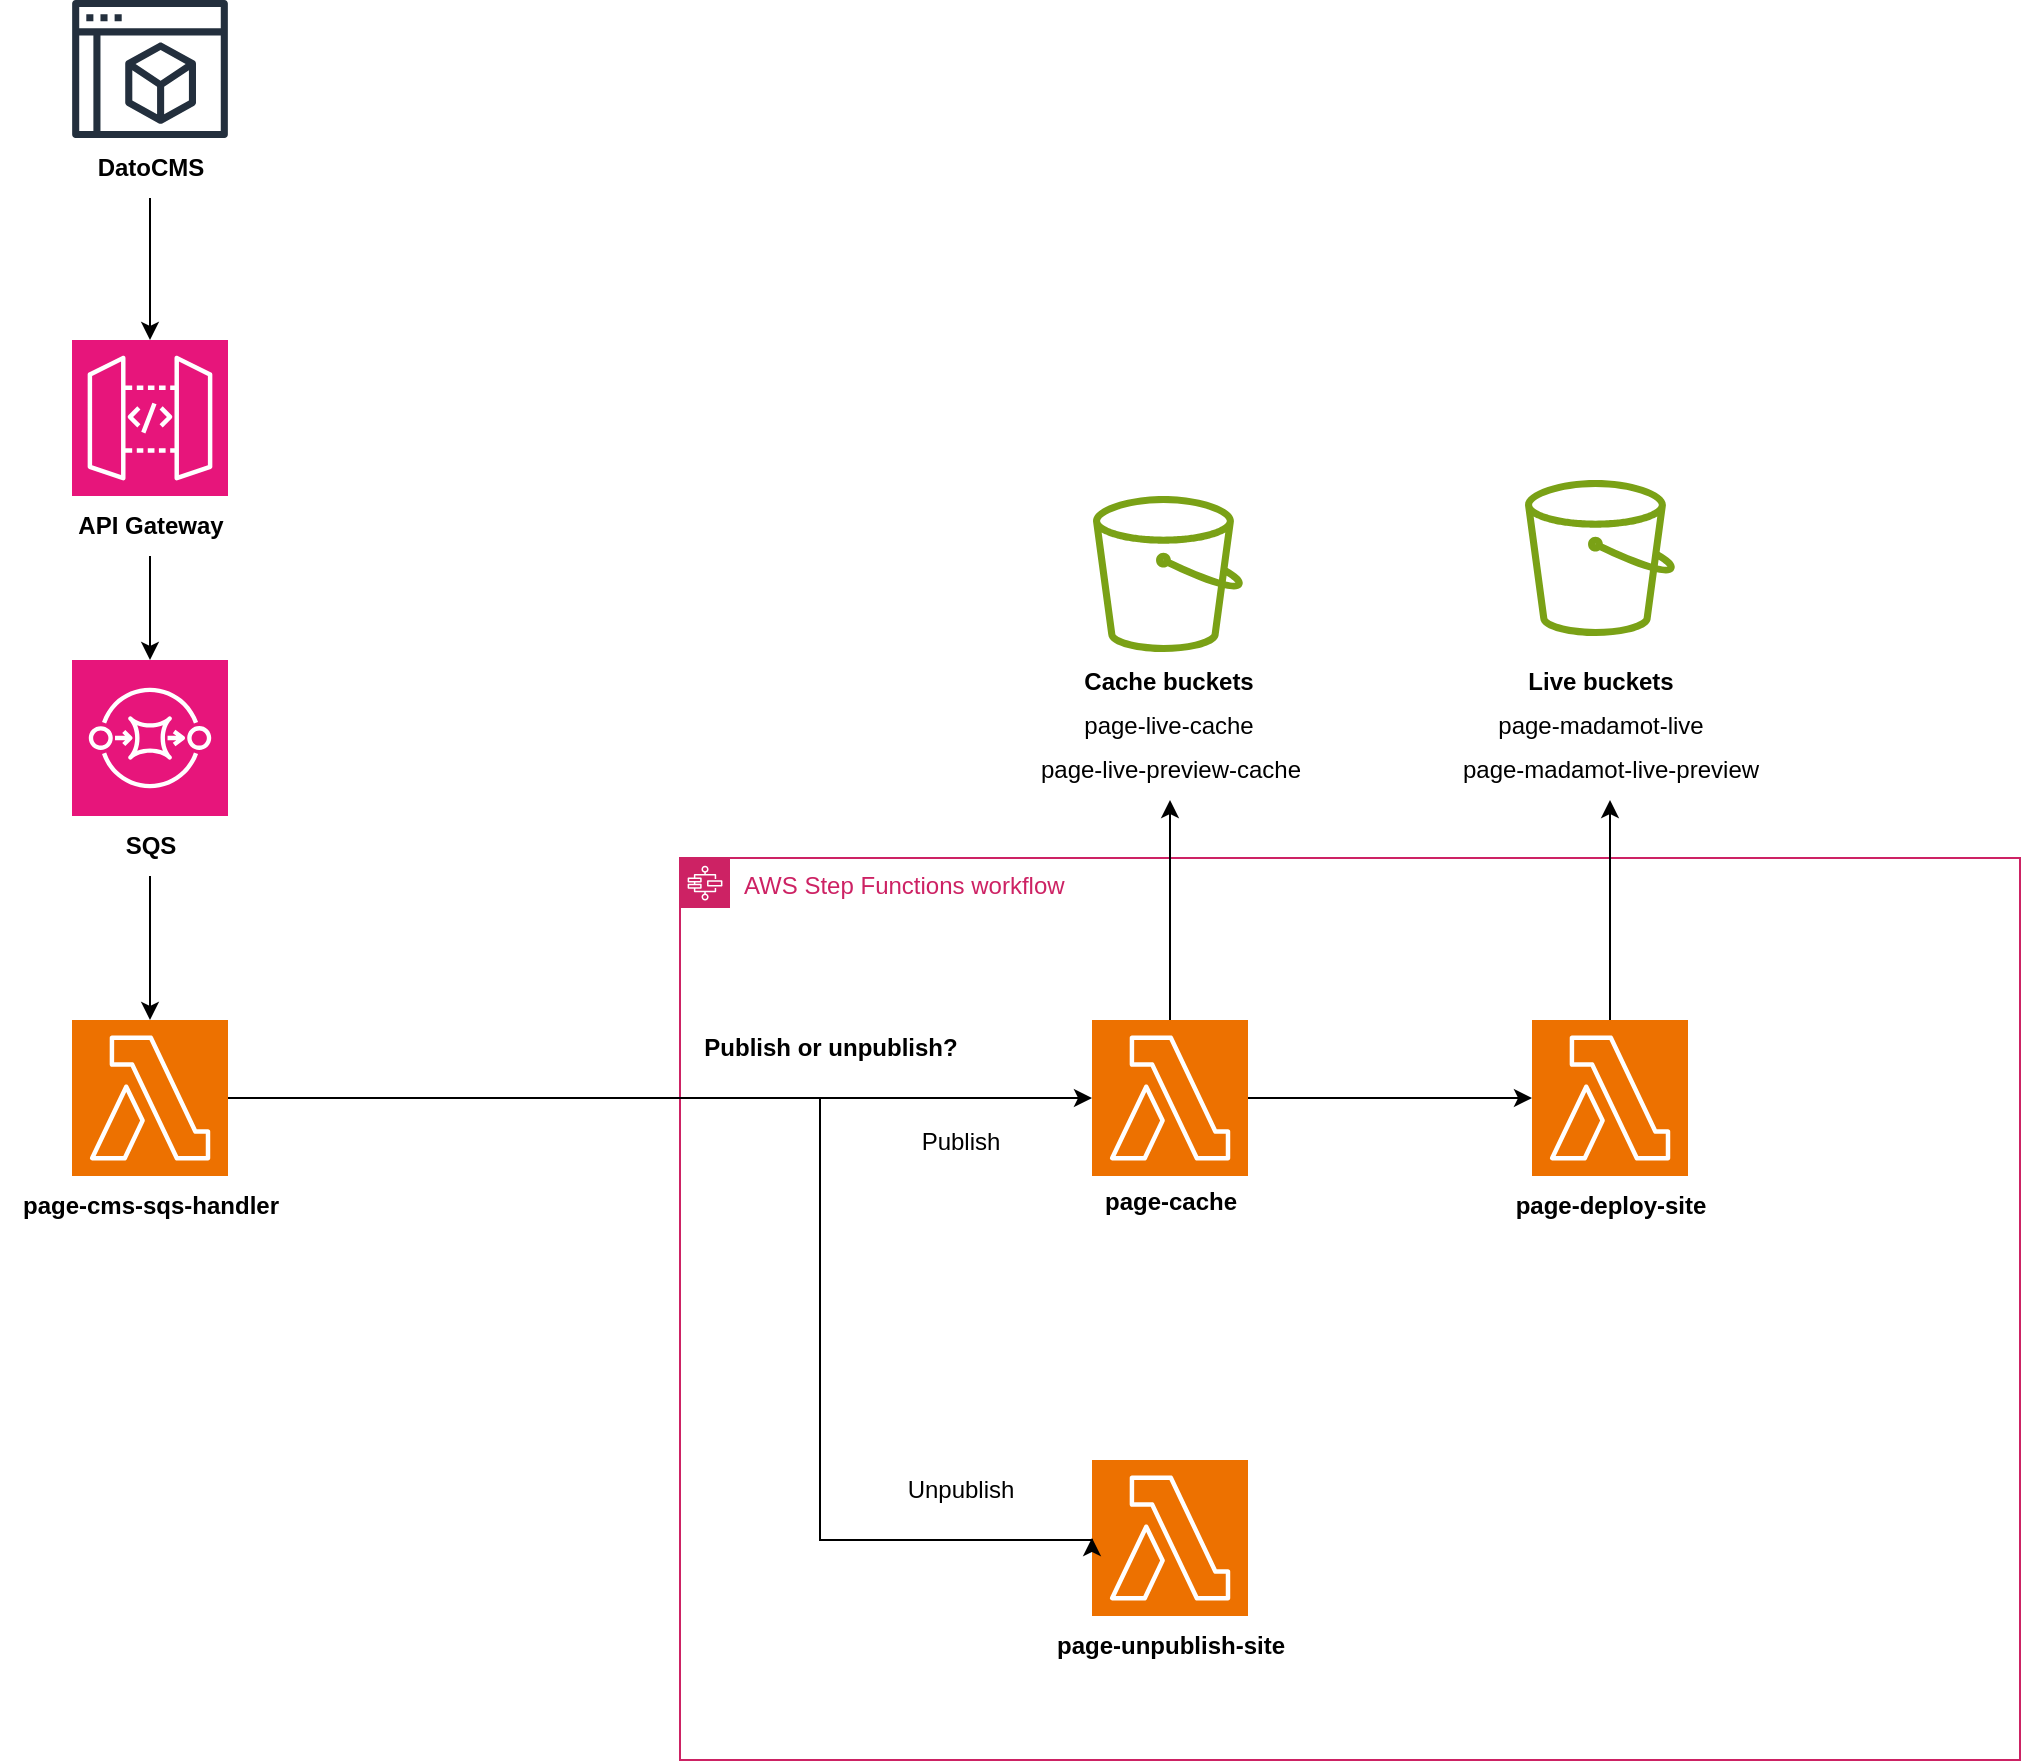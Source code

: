 <mxfile version="24.1.0" type="device">
  <diagram name="Page-1" id="FLJur78pjBhDDRVlXdHe">
    <mxGraphModel dx="1877" dy="1320" grid="1" gridSize="10" guides="1" tooltips="1" connect="1" arrows="1" fold="1" page="1" pageScale="1" pageWidth="827" pageHeight="1169" math="0" shadow="0">
      <root>
        <mxCell id="0" />
        <mxCell id="1" parent="0" />
        <mxCell id="2z3wcWQpciKeHsc1dsU9-1" value="" style="sketch=0;points=[[0,0,0],[0.25,0,0],[0.5,0,0],[0.75,0,0],[1,0,0],[0,1,0],[0.25,1,0],[0.5,1,0],[0.75,1,0],[1,1,0],[0,0.25,0],[0,0.5,0],[0,0.75,0],[1,0.25,0],[1,0.5,0],[1,0.75,0]];outlineConnect=0;fontColor=#232F3E;fillColor=#E7157B;strokeColor=#ffffff;dashed=0;verticalLabelPosition=bottom;verticalAlign=top;align=center;html=1;fontSize=12;fontStyle=0;aspect=fixed;shape=mxgraph.aws4.resourceIcon;resIcon=mxgraph.aws4.api_gateway;" parent="1" vertex="1">
          <mxGeometry x="96" y="230" width="78" height="78" as="geometry" />
        </mxCell>
        <object label="" id="2z3wcWQpciKeHsc1dsU9-2">
          <mxCell style="sketch=0;outlineConnect=0;fontColor=#232F3E;gradientColor=none;fillColor=#232F3D;strokeColor=none;dashed=0;verticalLabelPosition=bottom;verticalAlign=top;align=center;html=1;fontSize=12;fontStyle=0;aspect=fixed;pointerEvents=1;shape=mxgraph.aws4.management_console2;" parent="1" vertex="1">
            <mxGeometry x="96" y="60" width="78" height="69" as="geometry" />
          </mxCell>
        </object>
        <mxCell id="2z3wcWQpciKeHsc1dsU9-3" value="" style="sketch=0;points=[[0,0,0],[0.25,0,0],[0.5,0,0],[0.75,0,0],[1,0,0],[0,1,0],[0.25,1,0],[0.5,1,0],[0.75,1,0],[1,1,0],[0,0.25,0],[0,0.5,0],[0,0.75,0],[1,0.25,0],[1,0.5,0],[1,0.75,0]];outlineConnect=0;fontColor=#232F3E;fillColor=#E7157B;strokeColor=#ffffff;dashed=0;verticalLabelPosition=bottom;verticalAlign=top;align=center;html=1;fontSize=12;fontStyle=0;aspect=fixed;shape=mxgraph.aws4.resourceIcon;resIcon=mxgraph.aws4.sqs;" parent="1" vertex="1">
          <mxGeometry x="96" y="390" width="78" height="78" as="geometry" />
        </mxCell>
        <mxCell id="J5xbQ6pMU_4FS8yq3dWS-1" value="&lt;b&gt;DatoCMS&lt;/b&gt;" style="text;html=1;align=center;verticalAlign=middle;resizable=0;points=[];autosize=1;strokeColor=none;fillColor=none;" parent="1" vertex="1">
          <mxGeometry x="95" y="129" width="80" height="30" as="geometry" />
        </mxCell>
        <mxCell id="J5xbQ6pMU_4FS8yq3dWS-2" style="edgeStyle=orthogonalEdgeStyle;rounded=0;orthogonalLoop=1;jettySize=auto;html=1;entryX=0.5;entryY=0;entryDx=0;entryDy=0;entryPerimeter=0;" parent="1" source="J5xbQ6pMU_4FS8yq3dWS-1" target="2z3wcWQpciKeHsc1dsU9-1" edge="1">
          <mxGeometry relative="1" as="geometry" />
        </mxCell>
        <mxCell id="J5xbQ6pMU_4FS8yq3dWS-3" value="&lt;b&gt;API Gateway&lt;/b&gt;" style="text;html=1;align=center;verticalAlign=middle;resizable=0;points=[];autosize=1;strokeColor=none;fillColor=none;" parent="1" vertex="1">
          <mxGeometry x="85" y="308" width="100" height="30" as="geometry" />
        </mxCell>
        <mxCell id="J5xbQ6pMU_4FS8yq3dWS-4" style="edgeStyle=orthogonalEdgeStyle;rounded=0;orthogonalLoop=1;jettySize=auto;html=1;entryX=0.5;entryY=0;entryDx=0;entryDy=0;entryPerimeter=0;" parent="1" source="J5xbQ6pMU_4FS8yq3dWS-3" target="2z3wcWQpciKeHsc1dsU9-3" edge="1">
          <mxGeometry relative="1" as="geometry" />
        </mxCell>
        <mxCell id="J5xbQ6pMU_4FS8yq3dWS-5" value="&lt;b&gt;SQS&lt;/b&gt;" style="text;html=1;align=center;verticalAlign=middle;resizable=0;points=[];autosize=1;strokeColor=none;fillColor=none;" parent="1" vertex="1">
          <mxGeometry x="110" y="468" width="50" height="30" as="geometry" />
        </mxCell>
        <mxCell id="x_NDQDo2OjlpxiIqgKdg-21" style="edgeStyle=orthogonalEdgeStyle;rounded=0;orthogonalLoop=1;jettySize=auto;html=1;" parent="1" source="J5xbQ6pMU_4FS8yq3dWS-6" target="x_NDQDo2OjlpxiIqgKdg-7" edge="1">
          <mxGeometry relative="1" as="geometry" />
        </mxCell>
        <mxCell id="J5xbQ6pMU_4FS8yq3dWS-6" value="" style="sketch=0;points=[[0,0,0],[0.25,0,0],[0.5,0,0],[0.75,0,0],[1,0,0],[0,1,0],[0.25,1,0],[0.5,1,0],[0.75,1,0],[1,1,0],[0,0.25,0],[0,0.5,0],[0,0.75,0],[1,0.25,0],[1,0.5,0],[1,0.75,0]];outlineConnect=0;fontColor=#232F3E;fillColor=#ED7100;strokeColor=#ffffff;dashed=0;verticalLabelPosition=bottom;verticalAlign=top;align=center;html=1;fontSize=12;fontStyle=0;aspect=fixed;shape=mxgraph.aws4.resourceIcon;resIcon=mxgraph.aws4.lambda;" parent="1" vertex="1">
          <mxGeometry x="96" y="570" width="78" height="78" as="geometry" />
        </mxCell>
        <mxCell id="J5xbQ6pMU_4FS8yq3dWS-7" style="edgeStyle=orthogonalEdgeStyle;rounded=0;orthogonalLoop=1;jettySize=auto;html=1;entryX=0.5;entryY=0;entryDx=0;entryDy=0;entryPerimeter=0;" parent="1" source="J5xbQ6pMU_4FS8yq3dWS-5" target="J5xbQ6pMU_4FS8yq3dWS-6" edge="1">
          <mxGeometry relative="1" as="geometry" />
        </mxCell>
        <mxCell id="J5xbQ6pMU_4FS8yq3dWS-8" value="&lt;b&gt;page-cms-sqs-handler&lt;/b&gt;" style="text;html=1;align=center;verticalAlign=middle;resizable=0;points=[];autosize=1;strokeColor=none;fillColor=none;" parent="1" vertex="1">
          <mxGeometry x="60" y="648" width="150" height="30" as="geometry" />
        </mxCell>
        <mxCell id="x_NDQDo2OjlpxiIqgKdg-2" value="AWS Step Functions workflow" style="points=[[0,0],[0.25,0],[0.5,0],[0.75,0],[1,0],[1,0.25],[1,0.5],[1,0.75],[1,1],[0.75,1],[0.5,1],[0.25,1],[0,1],[0,0.75],[0,0.5],[0,0.25]];outlineConnect=0;gradientColor=none;html=1;whiteSpace=wrap;fontSize=12;fontStyle=0;container=1;pointerEvents=0;collapsible=0;recursiveResize=0;shape=mxgraph.aws4.group;grIcon=mxgraph.aws4.group_aws_step_functions_workflow;strokeColor=#CD2264;fillColor=none;verticalAlign=top;align=left;spacingLeft=30;fontColor=#CD2264;dashed=0;" parent="1" vertex="1">
          <mxGeometry x="400" y="489" width="670" height="451" as="geometry" />
        </mxCell>
        <mxCell id="x_NDQDo2OjlpxiIqgKdg-7" value="" style="sketch=0;points=[[0,0,0],[0.25,0,0],[0.5,0,0],[0.75,0,0],[1,0,0],[0,1,0],[0.25,1,0],[0.5,1,0],[0.75,1,0],[1,1,0],[0,0.25,0],[0,0.5,0],[0,0.75,0],[1,0.25,0],[1,0.5,0],[1,0.75,0]];outlineConnect=0;fontColor=#232F3E;fillColor=#ED7100;strokeColor=#ffffff;dashed=0;verticalLabelPosition=bottom;verticalAlign=top;align=center;html=1;fontSize=12;fontStyle=0;aspect=fixed;shape=mxgraph.aws4.resourceIcon;resIcon=mxgraph.aws4.lambda;" parent="x_NDQDo2OjlpxiIqgKdg-2" vertex="1">
          <mxGeometry x="206" y="81" width="78" height="78" as="geometry" />
        </mxCell>
        <mxCell id="x_NDQDo2OjlpxiIqgKdg-8" value="&lt;b&gt;page-cache&lt;/b&gt;" style="text;html=1;align=center;verticalAlign=middle;resizable=0;points=[];autosize=1;strokeColor=none;fillColor=none;" parent="x_NDQDo2OjlpxiIqgKdg-2" vertex="1">
          <mxGeometry x="200" y="157" width="90" height="30" as="geometry" />
        </mxCell>
        <mxCell id="x_NDQDo2OjlpxiIqgKdg-13" value="" style="sketch=0;points=[[0,0,0],[0.25,0,0],[0.5,0,0],[0.75,0,0],[1,0,0],[0,1,0],[0.25,1,0],[0.5,1,0],[0.75,1,0],[1,1,0],[0,0.25,0],[0,0.5,0],[0,0.75,0],[1,0.25,0],[1,0.5,0],[1,0.75,0]];outlineConnect=0;fontColor=#232F3E;fillColor=#ED7100;strokeColor=#ffffff;dashed=0;verticalLabelPosition=bottom;verticalAlign=top;align=center;html=1;fontSize=12;fontStyle=0;aspect=fixed;shape=mxgraph.aws4.resourceIcon;resIcon=mxgraph.aws4.lambda;" parent="x_NDQDo2OjlpxiIqgKdg-2" vertex="1">
          <mxGeometry x="426" y="81" width="78" height="78" as="geometry" />
        </mxCell>
        <mxCell id="x_NDQDo2OjlpxiIqgKdg-15" value="&lt;b&gt;page-deploy-site&lt;/b&gt;" style="text;html=1;align=center;verticalAlign=middle;resizable=0;points=[];autosize=1;strokeColor=none;fillColor=none;" parent="x_NDQDo2OjlpxiIqgKdg-2" vertex="1">
          <mxGeometry x="405" y="159" width="120" height="30" as="geometry" />
        </mxCell>
        <mxCell id="MT1HXH7CIDCzYFT-zNP8-1" style="edgeStyle=orthogonalEdgeStyle;rounded=0;orthogonalLoop=1;jettySize=auto;html=1;entryX=0;entryY=0.5;entryDx=0;entryDy=0;entryPerimeter=0;" parent="x_NDQDo2OjlpxiIqgKdg-2" source="x_NDQDo2OjlpxiIqgKdg-7" target="x_NDQDo2OjlpxiIqgKdg-13" edge="1">
          <mxGeometry relative="1" as="geometry" />
        </mxCell>
        <mxCell id="TUTDs6zde3vDhP-IdaZa-7" value="" style="sketch=0;points=[[0,0,0],[0.25,0,0],[0.5,0,0],[0.75,0,0],[1,0,0],[0,1,0],[0.25,1,0],[0.5,1,0],[0.75,1,0],[1,1,0],[0,0.25,0],[0,0.5,0],[0,0.75,0],[1,0.25,0],[1,0.5,0],[1,0.75,0]];outlineConnect=0;fontColor=#232F3E;fillColor=#ED7100;strokeColor=#ffffff;dashed=0;verticalLabelPosition=bottom;verticalAlign=top;align=center;html=1;fontSize=12;fontStyle=0;aspect=fixed;shape=mxgraph.aws4.resourceIcon;resIcon=mxgraph.aws4.lambda;" vertex="1" parent="x_NDQDo2OjlpxiIqgKdg-2">
          <mxGeometry x="206" y="301" width="78" height="78" as="geometry" />
        </mxCell>
        <mxCell id="x_NDQDo2OjlpxiIqgKdg-6" value="&lt;b&gt;Publish or unpublish?&lt;/b&gt;" style="text;html=1;align=center;verticalAlign=middle;resizable=0;points=[];autosize=1;strokeColor=none;fillColor=none;" parent="x_NDQDo2OjlpxiIqgKdg-2" vertex="1">
          <mxGeometry y="80" width="150" height="30" as="geometry" />
        </mxCell>
        <mxCell id="TUTDs6zde3vDhP-IdaZa-5" value="Publish" style="text;html=1;align=center;verticalAlign=middle;resizable=0;points=[];autosize=1;strokeColor=none;fillColor=none;" vertex="1" parent="x_NDQDo2OjlpxiIqgKdg-2">
          <mxGeometry x="110" y="127" width="60" height="30" as="geometry" />
        </mxCell>
        <mxCell id="TUTDs6zde3vDhP-IdaZa-6" value="Unpublish" style="text;html=1;align=center;verticalAlign=middle;resizable=0;points=[];autosize=1;strokeColor=none;fillColor=none;" vertex="1" parent="x_NDQDo2OjlpxiIqgKdg-2">
          <mxGeometry x="100" y="301" width="80" height="30" as="geometry" />
        </mxCell>
        <mxCell id="TUTDs6zde3vDhP-IdaZa-8" value="&lt;b&gt;page-unpublish-site&lt;/b&gt;" style="text;html=1;align=center;verticalAlign=middle;resizable=0;points=[];autosize=1;strokeColor=none;fillColor=none;" vertex="1" parent="x_NDQDo2OjlpxiIqgKdg-2">
          <mxGeometry x="175" y="379" width="140" height="30" as="geometry" />
        </mxCell>
        <mxCell id="x_NDQDo2OjlpxiIqgKdg-5" style="edgeStyle=orthogonalEdgeStyle;rounded=0;orthogonalLoop=1;jettySize=auto;html=1;entryX=0;entryY=0.5;entryDx=0;entryDy=0;entryPerimeter=0;" parent="1" source="J5xbQ6pMU_4FS8yq3dWS-6" target="TUTDs6zde3vDhP-IdaZa-7" edge="1">
          <mxGeometry relative="1" as="geometry">
            <mxPoint x="330" y="865.99" as="targetPoint" />
            <Array as="points">
              <mxPoint x="470" y="609" />
              <mxPoint x="470" y="830" />
            </Array>
          </mxGeometry>
        </mxCell>
        <mxCell id="x_NDQDo2OjlpxiIqgKdg-16" value="" style="sketch=0;outlineConnect=0;fontColor=#232F3E;gradientColor=none;fillColor=#7AA116;strokeColor=none;dashed=0;verticalLabelPosition=bottom;verticalAlign=top;align=center;html=1;fontSize=12;fontStyle=0;aspect=fixed;pointerEvents=1;shape=mxgraph.aws4.bucket;" parent="1" vertex="1">
          <mxGeometry x="606.5" y="308" width="75" height="78" as="geometry" />
        </mxCell>
        <mxCell id="x_NDQDo2OjlpxiIqgKdg-18" value="page-live-cache" style="text;html=1;align=center;verticalAlign=middle;resizable=0;points=[];autosize=1;strokeColor=none;fillColor=none;" parent="1" vertex="1">
          <mxGeometry x="589" y="408" width="110" height="30" as="geometry" />
        </mxCell>
        <mxCell id="x_NDQDo2OjlpxiIqgKdg-19" value="page-live-preview-cache" style="text;html=1;align=center;verticalAlign=middle;resizable=0;points=[];autosize=1;strokeColor=none;fillColor=none;" parent="1" vertex="1">
          <mxGeometry x="570" y="430" width="150" height="30" as="geometry" />
        </mxCell>
        <mxCell id="x_NDQDo2OjlpxiIqgKdg-20" value="&lt;b&gt;Cache buckets&lt;/b&gt;" style="text;html=1;align=center;verticalAlign=middle;resizable=0;points=[];autosize=1;strokeColor=none;fillColor=none;" parent="1" vertex="1">
          <mxGeometry x="589" y="386" width="110" height="30" as="geometry" />
        </mxCell>
        <mxCell id="x_NDQDo2OjlpxiIqgKdg-22" style="edgeStyle=orthogonalEdgeStyle;rounded=0;orthogonalLoop=1;jettySize=auto;html=1;exitX=0.5;exitY=0;exitDx=0;exitDy=0;exitPerimeter=0;" parent="1" source="x_NDQDo2OjlpxiIqgKdg-7" target="x_NDQDo2OjlpxiIqgKdg-19" edge="1">
          <mxGeometry relative="1" as="geometry">
            <mxPoint x="500" y="560" as="sourcePoint" />
          </mxGeometry>
        </mxCell>
        <mxCell id="MT1HXH7CIDCzYFT-zNP8-2" value="" style="sketch=0;outlineConnect=0;fontColor=#232F3E;gradientColor=none;fillColor=#7AA116;strokeColor=none;dashed=0;verticalLabelPosition=bottom;verticalAlign=top;align=center;html=1;fontSize=12;fontStyle=0;aspect=fixed;pointerEvents=1;shape=mxgraph.aws4.bucket;" parent="1" vertex="1">
          <mxGeometry x="822.5" y="300" width="75" height="78" as="geometry" />
        </mxCell>
        <mxCell id="MT1HXH7CIDCzYFT-zNP8-3" value="page-madamot-live" style="text;html=1;align=center;verticalAlign=middle;resizable=0;points=[];autosize=1;strokeColor=none;fillColor=none;" parent="1" vertex="1">
          <mxGeometry x="795" y="408" width="130" height="30" as="geometry" />
        </mxCell>
        <mxCell id="MT1HXH7CIDCzYFT-zNP8-4" value="page-madamot-live-preview" style="text;html=1;align=center;verticalAlign=middle;resizable=0;points=[];autosize=1;strokeColor=none;fillColor=none;" parent="1" vertex="1">
          <mxGeometry x="780" y="430" width="170" height="30" as="geometry" />
        </mxCell>
        <mxCell id="MT1HXH7CIDCzYFT-zNP8-5" value="&lt;b&gt;Live buckets&lt;/b&gt;" style="text;html=1;align=center;verticalAlign=middle;resizable=0;points=[];autosize=1;strokeColor=none;fillColor=none;" parent="1" vertex="1">
          <mxGeometry x="810" y="386" width="100" height="30" as="geometry" />
        </mxCell>
        <mxCell id="MT1HXH7CIDCzYFT-zNP8-6" style="edgeStyle=orthogonalEdgeStyle;rounded=0;orthogonalLoop=1;jettySize=auto;html=1;" parent="1" source="x_NDQDo2OjlpxiIqgKdg-13" target="MT1HXH7CIDCzYFT-zNP8-4" edge="1">
          <mxGeometry relative="1" as="geometry" />
        </mxCell>
      </root>
    </mxGraphModel>
  </diagram>
</mxfile>
